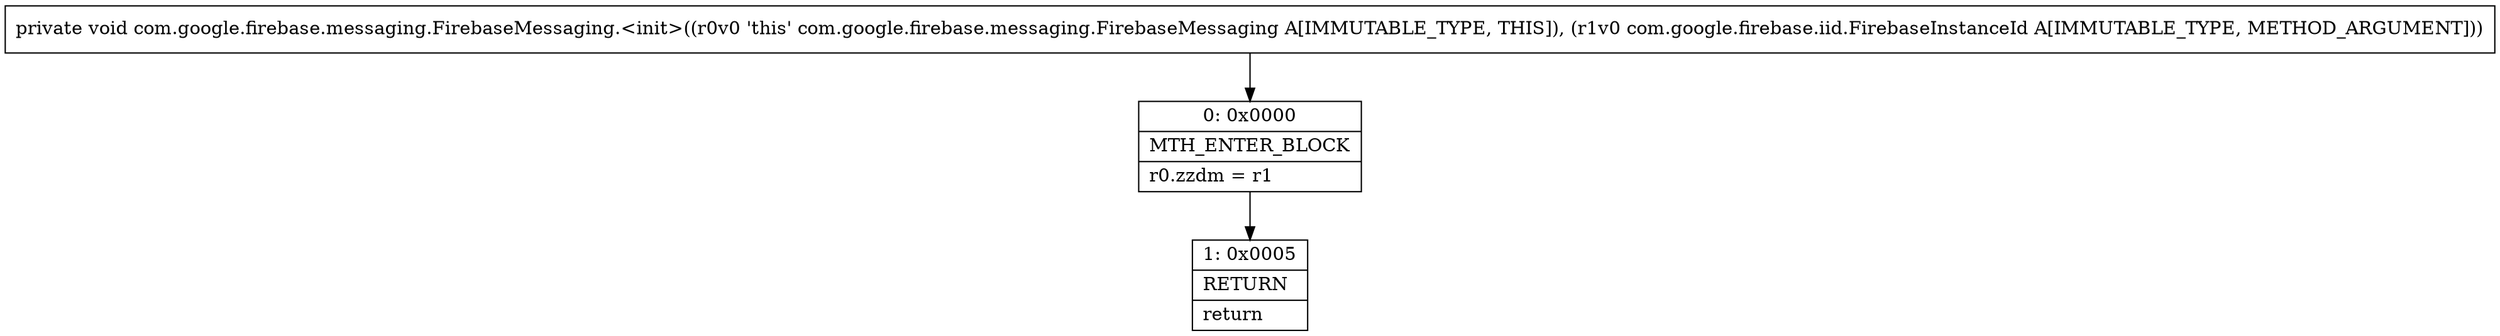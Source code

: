 digraph "CFG forcom.google.firebase.messaging.FirebaseMessaging.\<init\>(Lcom\/google\/firebase\/iid\/FirebaseInstanceId;)V" {
Node_0 [shape=record,label="{0\:\ 0x0000|MTH_ENTER_BLOCK\l|r0.zzdm = r1\l}"];
Node_1 [shape=record,label="{1\:\ 0x0005|RETURN\l|return\l}"];
MethodNode[shape=record,label="{private void com.google.firebase.messaging.FirebaseMessaging.\<init\>((r0v0 'this' com.google.firebase.messaging.FirebaseMessaging A[IMMUTABLE_TYPE, THIS]), (r1v0 com.google.firebase.iid.FirebaseInstanceId A[IMMUTABLE_TYPE, METHOD_ARGUMENT])) }"];
MethodNode -> Node_0;
Node_0 -> Node_1;
}

